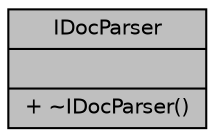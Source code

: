 digraph "IDocParser"
{
 // LATEX_PDF_SIZE
  edge [fontname="Helvetica",fontsize="10",labelfontname="Helvetica",labelfontsize="10"];
  node [fontname="Helvetica",fontsize="10",shape=record];
  Node1 [label="{IDocParser\n||+ ~IDocParser()\l}",height=0.2,width=0.4,color="black", fillcolor="grey75", style="filled", fontcolor="black",tooltip=" "];
}
